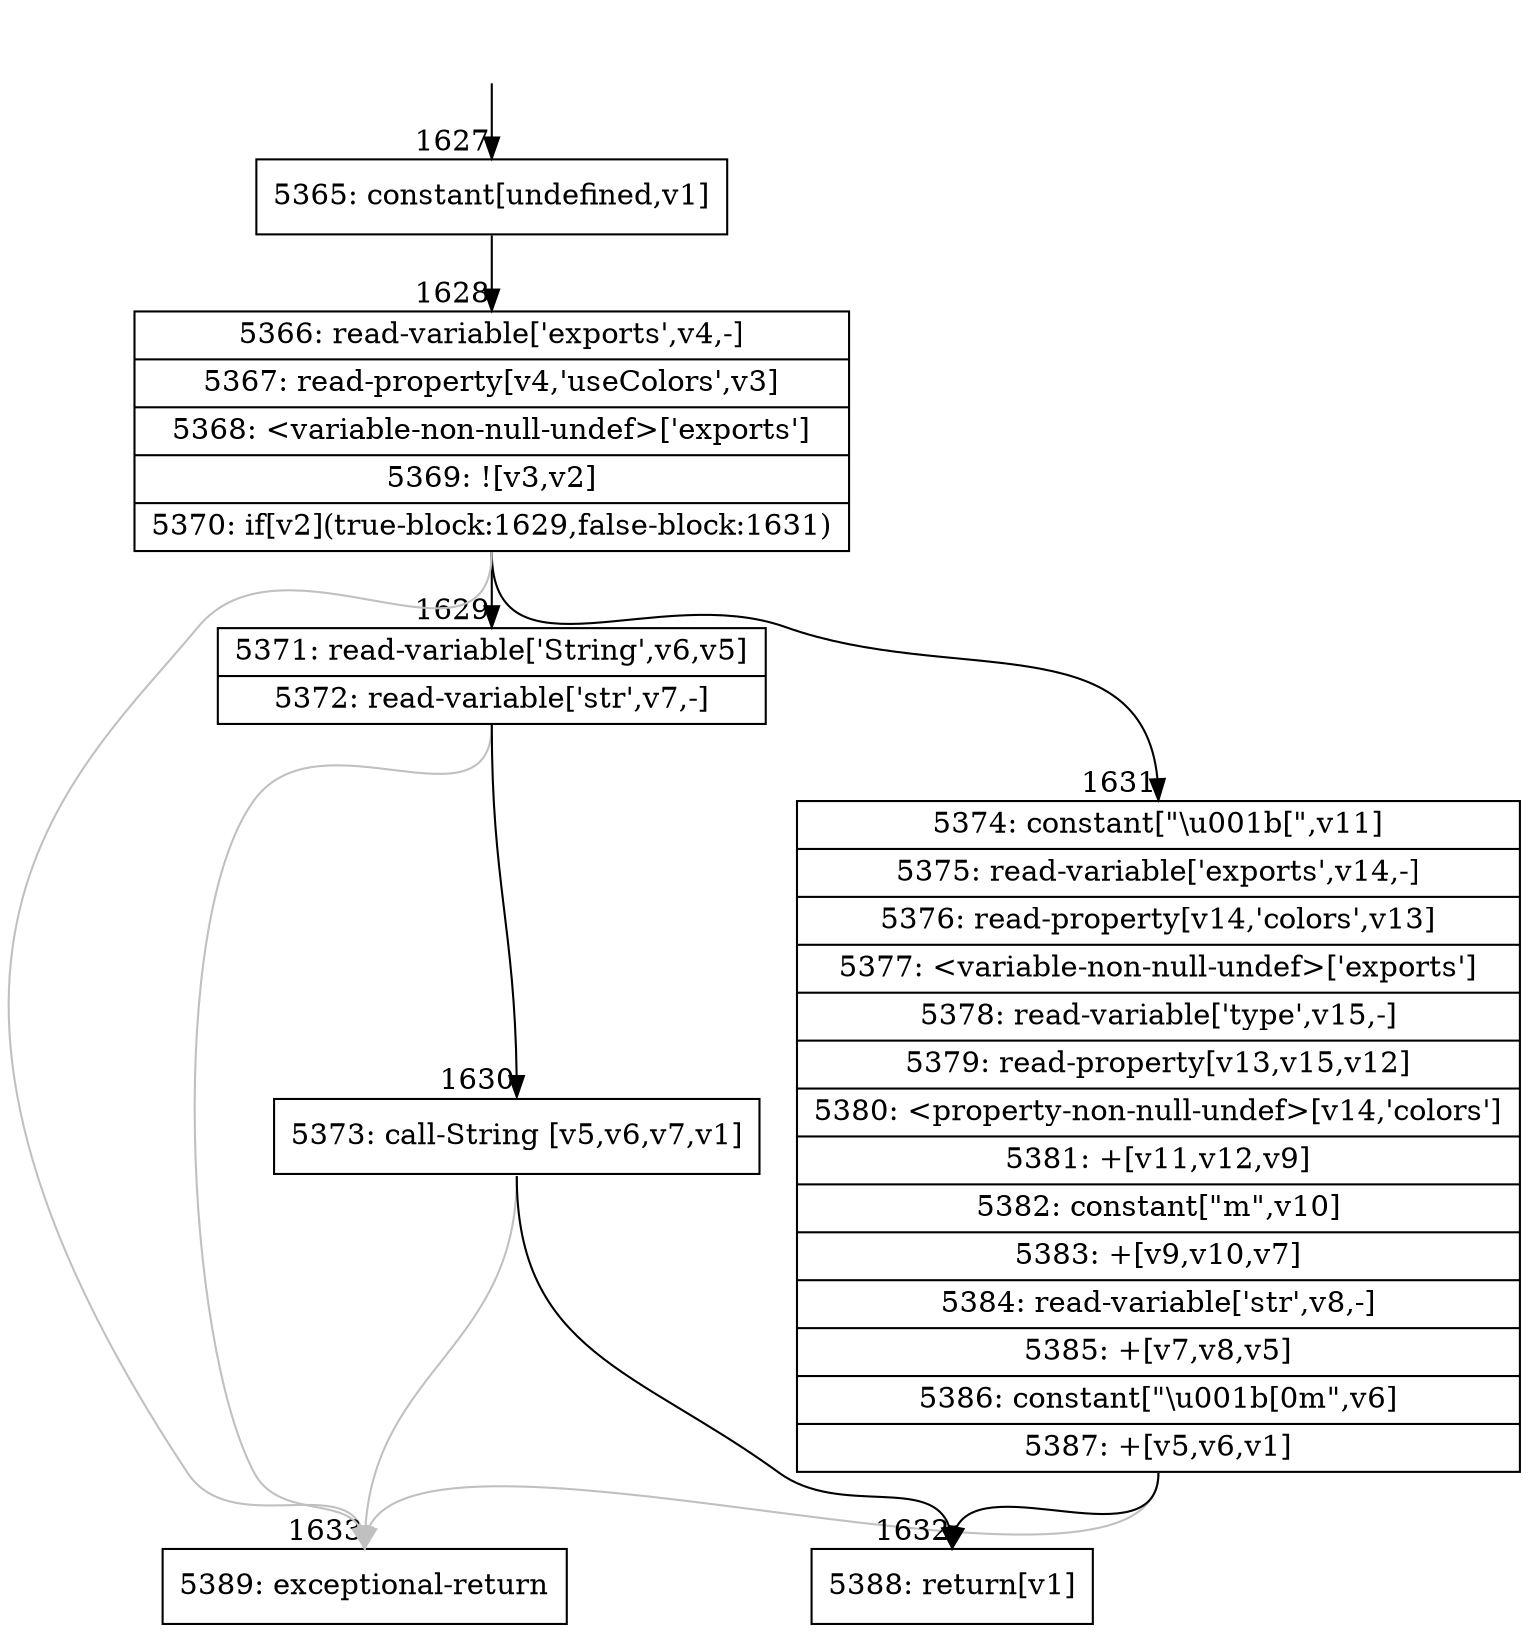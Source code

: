 digraph {
rankdir="TD"
BB_entry152[shape=none,label=""];
BB_entry152 -> BB1627 [tailport=s, headport=n, headlabel="    1627"]
BB1627 [shape=record label="{5365: constant[undefined,v1]}" ] 
BB1627 -> BB1628 [tailport=s, headport=n, headlabel="      1628"]
BB1628 [shape=record label="{5366: read-variable['exports',v4,-]|5367: read-property[v4,'useColors',v3]|5368: \<variable-non-null-undef\>['exports']|5369: ![v3,v2]|5370: if[v2](true-block:1629,false-block:1631)}" ] 
BB1628 -> BB1629 [tailport=s, headport=n, headlabel="      1629"]
BB1628 -> BB1631 [tailport=s, headport=n, headlabel="      1631"]
BB1628 -> BB1633 [tailport=s, headport=n, color=gray, headlabel="      1633"]
BB1629 [shape=record label="{5371: read-variable['String',v6,v5]|5372: read-variable['str',v7,-]}" ] 
BB1629 -> BB1630 [tailport=s, headport=n, headlabel="      1630"]
BB1629 -> BB1633 [tailport=s, headport=n, color=gray]
BB1630 [shape=record label="{5373: call-String [v5,v6,v7,v1]}" ] 
BB1630 -> BB1632 [tailport=s, headport=n, headlabel="      1632"]
BB1630 -> BB1633 [tailport=s, headport=n, color=gray]
BB1631 [shape=record label="{5374: constant[\"\\u001b[\",v11]|5375: read-variable['exports',v14,-]|5376: read-property[v14,'colors',v13]|5377: \<variable-non-null-undef\>['exports']|5378: read-variable['type',v15,-]|5379: read-property[v13,v15,v12]|5380: \<property-non-null-undef\>[v14,'colors']|5381: +[v11,v12,v9]|5382: constant[\"m\",v10]|5383: +[v9,v10,v7]|5384: read-variable['str',v8,-]|5385: +[v7,v8,v5]|5386: constant[\"\\u001b[0m\",v6]|5387: +[v5,v6,v1]}" ] 
BB1631 -> BB1632 [tailport=s, headport=n]
BB1631 -> BB1633 [tailport=s, headport=n, color=gray]
BB1632 [shape=record label="{5388: return[v1]}" ] 
BB1633 [shape=record label="{5389: exceptional-return}" ] 
//#$~ 2091
}
